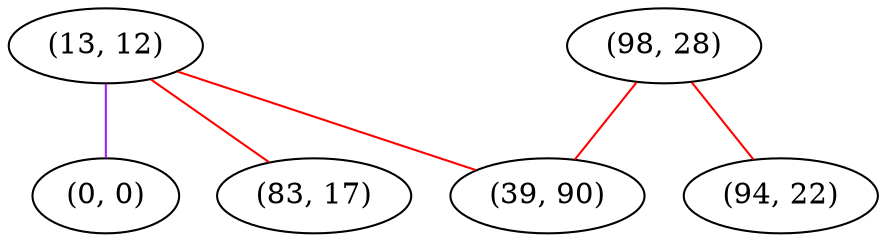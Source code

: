 graph "" {
"(13, 12)";
"(0, 0)";
"(98, 28)";
"(39, 90)";
"(83, 17)";
"(94, 22)";
"(13, 12)" -- "(0, 0)"  [color=purple, key=0, weight=4];
"(13, 12)" -- "(83, 17)"  [color=red, key=0, weight=1];
"(13, 12)" -- "(39, 90)"  [color=red, key=0, weight=1];
"(98, 28)" -- "(39, 90)"  [color=red, key=0, weight=1];
"(98, 28)" -- "(94, 22)"  [color=red, key=0, weight=1];
}
